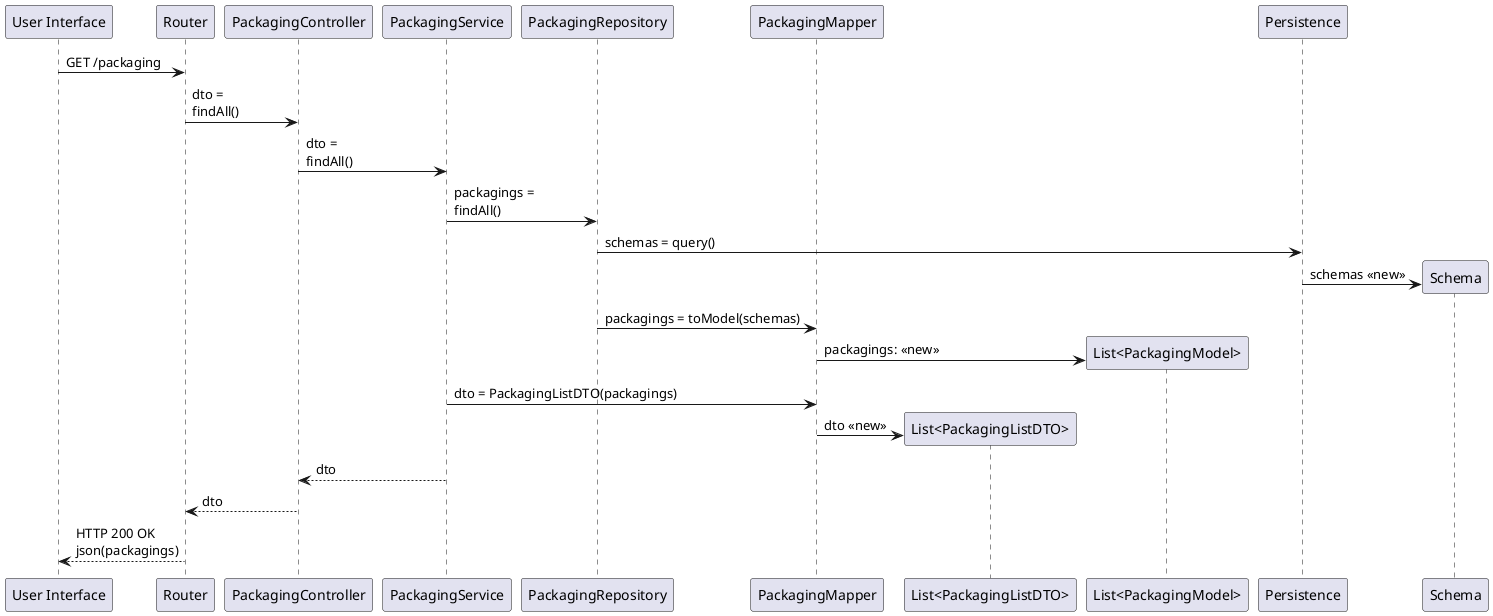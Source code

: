 @startuml
participant "User Interface" as UI
participant "Router" as Router
participant "PackagingController" as Controller
participant "PackagingService" as Service

participant "PackagingRepository" as Repository
participant "PackagingMapper" as Mapper
participant "List<PackagingListDTO>" as PackagingListDTO
participant "List<PackagingModel>" as Model

participant "Persistence" as Persistence
participant "Schema" as Schema

UI -> Router: GET /packaging
Router -> Controller: dto =\nfindAll()

Controller -> Service: dto =\nfindAll()

Service -> Repository: packagings =\nfindAll()

Repository -> Persistence: schemas = query()

create Schema
Persistence -> Schema: schemas <<new>>

Repository -> Mapper: packagings = toModel(schemas)

create Model
Mapper -> Model: packagings: <<new>>

Service -> Mapper: dto = PackagingListDTO(packagings)
create PackagingListDTO
Mapper -> PackagingListDTO: dto <<new>>

Service --> Controller: dto

Controller --> Router: dto

Router --> UI: HTTP 200 OK\njson(packagings)

@enduml
